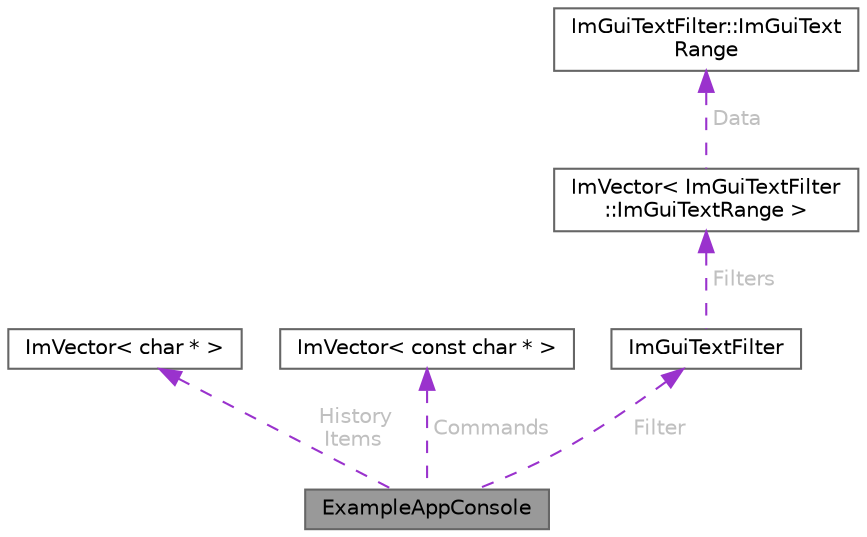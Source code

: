 digraph "ExampleAppConsole"
{
 // LATEX_PDF_SIZE
  bgcolor="transparent";
  edge [fontname=Helvetica,fontsize=10,labelfontname=Helvetica,labelfontsize=10];
  node [fontname=Helvetica,fontsize=10,shape=box,height=0.2,width=0.4];
  Node1 [id="Node000001",label="ExampleAppConsole",height=0.2,width=0.4,color="gray40", fillcolor="grey60", style="filled", fontcolor="black",tooltip=" "];
  Node2 -> Node1 [id="edge1_Node000001_Node000002",dir="back",color="darkorchid3",style="dashed",tooltip=" ",label=" History\nItems",fontcolor="grey" ];
  Node2 [id="Node000002",label="ImVector\< char * \>",height=0.2,width=0.4,color="gray40", fillcolor="white", style="filled",URL="$struct_im_vector.html",tooltip=" "];
  Node3 -> Node1 [id="edge2_Node000001_Node000003",dir="back",color="darkorchid3",style="dashed",tooltip=" ",label=" Commands",fontcolor="grey" ];
  Node3 [id="Node000003",label="ImVector\< const char * \>",height=0.2,width=0.4,color="gray40", fillcolor="white", style="filled",URL="$struct_im_vector.html",tooltip=" "];
  Node4 -> Node1 [id="edge3_Node000001_Node000004",dir="back",color="darkorchid3",style="dashed",tooltip=" ",label=" Filter",fontcolor="grey" ];
  Node4 [id="Node000004",label="ImGuiTextFilter",height=0.2,width=0.4,color="gray40", fillcolor="white", style="filled",URL="$struct_im_gui_text_filter.html",tooltip=" "];
  Node5 -> Node4 [id="edge4_Node000004_Node000005",dir="back",color="darkorchid3",style="dashed",tooltip=" ",label=" Filters",fontcolor="grey" ];
  Node5 [id="Node000005",label="ImVector\< ImGuiTextFilter\l::ImGuiTextRange \>",height=0.2,width=0.4,color="gray40", fillcolor="white", style="filled",URL="$struct_im_vector.html",tooltip=" "];
  Node6 -> Node5 [id="edge5_Node000005_Node000006",dir="back",color="darkorchid3",style="dashed",tooltip=" ",label=" Data",fontcolor="grey" ];
  Node6 [id="Node000006",label="ImGuiTextFilter::ImGuiText\lRange",height=0.2,width=0.4,color="gray40", fillcolor="white", style="filled",URL="$struct_im_gui_text_filter_1_1_im_gui_text_range.html",tooltip=" "];
}
